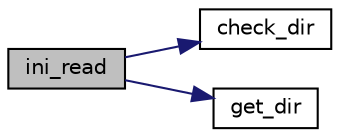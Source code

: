 digraph "ini_read"
{
 // LATEX_PDF_SIZE
  edge [fontname="Helvetica",fontsize="10",labelfontname="Helvetica",labelfontsize="10"];
  node [fontname="Helvetica",fontsize="10",shape=record];
  rankdir="LR";
  Node1 [label="ini_read",height=0.2,width=0.4,color="black", fillcolor="grey75", style="filled", fontcolor="black",tooltip=" "];
  Node1 -> Node2 [color="midnightblue",fontsize="10",style="solid"];
  Node2 [label="check_dir",height=0.2,width=0.4,color="black", fillcolor="white", style="filled",URL="$ini__parser_8cpp.html#ab394e2c29636a1b9ed0ea35a4ea4e387",tooltip=" "];
  Node1 -> Node3 [color="midnightblue",fontsize="10",style="solid"];
  Node3 [label="get_dir",height=0.2,width=0.4,color="black", fillcolor="white", style="filled",URL="$ini__parser_8cpp.html#ab8cfad0784f354878697c05ea745245a",tooltip=" "];
}
